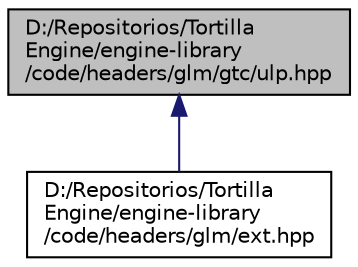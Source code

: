 digraph "D:/Repositorios/TortillaEngine/engine-library/code/headers/glm/gtc/ulp.hpp"
{
 // LATEX_PDF_SIZE
  edge [fontname="Helvetica",fontsize="10",labelfontname="Helvetica",labelfontsize="10"];
  node [fontname="Helvetica",fontsize="10",shape=record];
  Node1 [label="D:/Repositorios/Tortilla\lEngine/engine-library\l/code/headers/glm/gtc/ulp.hpp",height=0.2,width=0.4,color="black", fillcolor="grey75", style="filled", fontcolor="black",tooltip=" "];
  Node1 -> Node2 [dir="back",color="midnightblue",fontsize="10",style="solid",fontname="Helvetica"];
  Node2 [label="D:/Repositorios/Tortilla\lEngine/engine-library\l/code/headers/glm/ext.hpp",height=0.2,width=0.4,color="black", fillcolor="white", style="filled",URL="$ext_8hpp.html",tooltip=" "];
}
